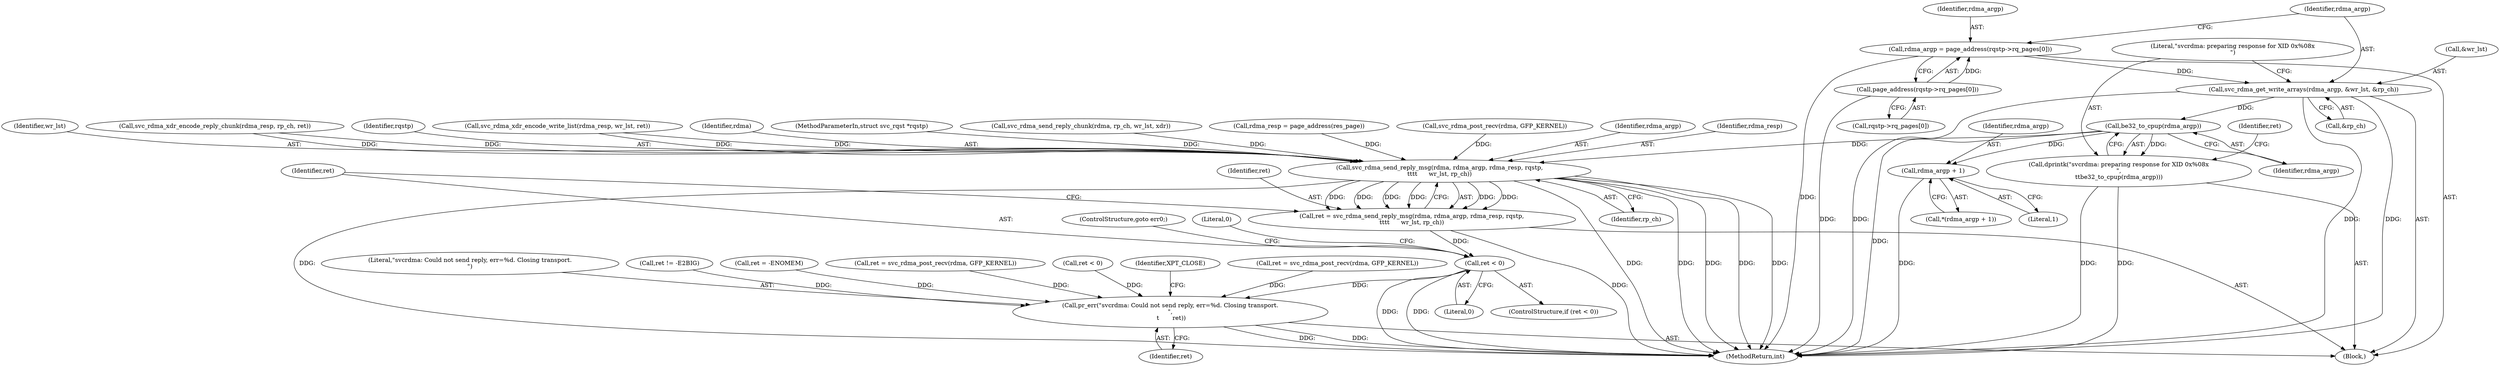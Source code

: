 digraph "0_linux_c70422f760c120480fee4de6c38804c72aa26bc1_40@API" {
"1000135" [label="(Call,svc_rdma_get_write_arrays(rdma_argp, &wr_lst, &rp_ch))"];
"1000127" [label="(Call,rdma_argp = page_address(rqstp->rq_pages[0]))"];
"1000129" [label="(Call,page_address(rqstp->rq_pages[0]))"];
"1000143" [label="(Call,be32_to_cpup(rdma_argp))"];
"1000141" [label="(Call,dprintk(\"svcrdma: preparing response for XID 0x%08x\n\",\n\t\tbe32_to_cpup(rdma_argp)))"];
"1000175" [label="(Call,rdma_argp + 1)"];
"1000254" [label="(Call,svc_rdma_send_reply_msg(rdma, rdma_argp, rdma_resp, rqstp,\n\t\t\t\t      wr_lst, rp_ch))"];
"1000252" [label="(Call,ret = svc_rdma_send_reply_msg(rdma, rdma_argp, rdma_resp, rqstp,\n\t\t\t\t      wr_lst, rp_ch))"];
"1000262" [label="(Call,ret < 0)"];
"1000300" [label="(Call,pr_err(\"svcrdma: Could not send reply, err=%d. Closing transport.\n\",\n \t       ret))"];
"1000128" [label="(Identifier,rdma_argp)"];
"1000135" [label="(Call,svc_rdma_get_write_arrays(rdma_argp, &wr_lst, &rp_ch))"];
"1000142" [label="(Literal,\"svcrdma: preparing response for XID 0x%08x\n\")"];
"1000260" [label="(Identifier,rp_ch)"];
"1000246" [label="(Call,svc_rdma_post_recv(rdma, GFP_KERNEL))"];
"1000254" [label="(Call,svc_rdma_send_reply_msg(rdma, rdma_argp, rdma_resp, rqstp,\n\t\t\t\t      wr_lst, rp_ch))"];
"1000261" [label="(ControlStructure,if (ret < 0))"];
"1000175" [label="(Call,rdma_argp + 1)"];
"1000176" [label="(Identifier,rdma_argp)"];
"1000275" [label="(Call,ret = svc_rdma_post_recv(rdma, GFP_KERNEL))"];
"1000256" [label="(Identifier,rdma_argp)"];
"1000253" [label="(Identifier,ret)"];
"1000302" [label="(Identifier,ret)"];
"1000301" [label="(Literal,\"svcrdma: Could not send reply, err=%d. Closing transport.\n\")"];
"1000139" [label="(Call,&rp_ch)"];
"1000174" [label="(Call,*(rdma_argp + 1))"];
"1000270" [label="(Call,ret != -E2BIG)"];
"1000257" [label="(Identifier,rdma_resp)"];
"1000259" [label="(Identifier,wr_lst)"];
"1000252" [label="(Call,ret = svc_rdma_send_reply_msg(rdma, rdma_argp, rdma_resp, rqstp,\n\t\t\t\t      wr_lst, rp_ch))"];
"1000265" [label="(ControlStructure,goto err0;)"];
"1000145" [label="(Call,ret = -ENOMEM)"];
"1000262" [label="(Call,ret < 0)"];
"1000240" [label="(Call,svc_rdma_xdr_encode_reply_chunk(rdma_resp, rp_ch, ret))"];
"1000267" [label="(Literal,0)"];
"1000244" [label="(Call,ret = svc_rdma_post_recv(rdma, GFP_KERNEL))"];
"1000177" [label="(Literal,1)"];
"1000144" [label="(Identifier,rdma_argp)"];
"1000143" [label="(Call,be32_to_cpup(rdma_argp))"];
"1000290" [label="(Call,ret < 0)"];
"1000137" [label="(Call,&wr_lst)"];
"1000264" [label="(Literal,0)"];
"1000258" [label="(Identifier,rqstp)"];
"1000127" [label="(Call,rdma_argp = page_address(rqstp->rq_pages[0]))"];
"1000221" [label="(Call,svc_rdma_xdr_encode_write_list(rdma_resp, wr_lst, ret))"];
"1000146" [label="(Identifier,ret)"];
"1000141" [label="(Call,dprintk(\"svcrdma: preparing response for XID 0x%08x\n\",\n\t\tbe32_to_cpup(rdma_argp)))"];
"1000255" [label="(Identifier,rdma)"];
"1000106" [label="(Block,)"];
"1000105" [label="(MethodParameterIn,struct svc_rqst *rqstp)"];
"1000230" [label="(Call,svc_rdma_send_reply_chunk(rdma, rp_ch, wr_lst, xdr))"];
"1000304" [label="(Identifier,XPT_CLOSE)"];
"1000263" [label="(Identifier,ret)"];
"1000136" [label="(Identifier,rdma_argp)"];
"1000130" [label="(Call,rqstp->rq_pages[0])"];
"1000129" [label="(Call,page_address(rqstp->rq_pages[0]))"];
"1000157" [label="(Call,rdma_resp = page_address(res_page))"];
"1000312" [label="(MethodReturn,int)"];
"1000300" [label="(Call,pr_err(\"svcrdma: Could not send reply, err=%d. Closing transport.\n\",\n \t       ret))"];
"1000135" -> "1000106"  [label="AST: "];
"1000135" -> "1000139"  [label="CFG: "];
"1000136" -> "1000135"  [label="AST: "];
"1000137" -> "1000135"  [label="AST: "];
"1000139" -> "1000135"  [label="AST: "];
"1000142" -> "1000135"  [label="CFG: "];
"1000135" -> "1000312"  [label="DDG: "];
"1000135" -> "1000312"  [label="DDG: "];
"1000135" -> "1000312"  [label="DDG: "];
"1000127" -> "1000135"  [label="DDG: "];
"1000135" -> "1000143"  [label="DDG: "];
"1000127" -> "1000106"  [label="AST: "];
"1000127" -> "1000129"  [label="CFG: "];
"1000128" -> "1000127"  [label="AST: "];
"1000129" -> "1000127"  [label="AST: "];
"1000136" -> "1000127"  [label="CFG: "];
"1000127" -> "1000312"  [label="DDG: "];
"1000129" -> "1000127"  [label="DDG: "];
"1000129" -> "1000130"  [label="CFG: "];
"1000130" -> "1000129"  [label="AST: "];
"1000129" -> "1000312"  [label="DDG: "];
"1000143" -> "1000141"  [label="AST: "];
"1000143" -> "1000144"  [label="CFG: "];
"1000144" -> "1000143"  [label="AST: "];
"1000141" -> "1000143"  [label="CFG: "];
"1000143" -> "1000312"  [label="DDG: "];
"1000143" -> "1000141"  [label="DDG: "];
"1000143" -> "1000175"  [label="DDG: "];
"1000143" -> "1000254"  [label="DDG: "];
"1000141" -> "1000106"  [label="AST: "];
"1000142" -> "1000141"  [label="AST: "];
"1000146" -> "1000141"  [label="CFG: "];
"1000141" -> "1000312"  [label="DDG: "];
"1000141" -> "1000312"  [label="DDG: "];
"1000175" -> "1000174"  [label="AST: "];
"1000175" -> "1000177"  [label="CFG: "];
"1000176" -> "1000175"  [label="AST: "];
"1000177" -> "1000175"  [label="AST: "];
"1000174" -> "1000175"  [label="CFG: "];
"1000175" -> "1000312"  [label="DDG: "];
"1000254" -> "1000252"  [label="AST: "];
"1000254" -> "1000260"  [label="CFG: "];
"1000255" -> "1000254"  [label="AST: "];
"1000256" -> "1000254"  [label="AST: "];
"1000257" -> "1000254"  [label="AST: "];
"1000258" -> "1000254"  [label="AST: "];
"1000259" -> "1000254"  [label="AST: "];
"1000260" -> "1000254"  [label="AST: "];
"1000252" -> "1000254"  [label="CFG: "];
"1000254" -> "1000312"  [label="DDG: "];
"1000254" -> "1000312"  [label="DDG: "];
"1000254" -> "1000312"  [label="DDG: "];
"1000254" -> "1000312"  [label="DDG: "];
"1000254" -> "1000312"  [label="DDG: "];
"1000254" -> "1000312"  [label="DDG: "];
"1000254" -> "1000252"  [label="DDG: "];
"1000254" -> "1000252"  [label="DDG: "];
"1000254" -> "1000252"  [label="DDG: "];
"1000254" -> "1000252"  [label="DDG: "];
"1000254" -> "1000252"  [label="DDG: "];
"1000254" -> "1000252"  [label="DDG: "];
"1000246" -> "1000254"  [label="DDG: "];
"1000221" -> "1000254"  [label="DDG: "];
"1000221" -> "1000254"  [label="DDG: "];
"1000240" -> "1000254"  [label="DDG: "];
"1000240" -> "1000254"  [label="DDG: "];
"1000157" -> "1000254"  [label="DDG: "];
"1000105" -> "1000254"  [label="DDG: "];
"1000230" -> "1000254"  [label="DDG: "];
"1000252" -> "1000106"  [label="AST: "];
"1000253" -> "1000252"  [label="AST: "];
"1000263" -> "1000252"  [label="CFG: "];
"1000252" -> "1000312"  [label="DDG: "];
"1000252" -> "1000262"  [label="DDG: "];
"1000262" -> "1000261"  [label="AST: "];
"1000262" -> "1000264"  [label="CFG: "];
"1000263" -> "1000262"  [label="AST: "];
"1000264" -> "1000262"  [label="AST: "];
"1000265" -> "1000262"  [label="CFG: "];
"1000267" -> "1000262"  [label="CFG: "];
"1000262" -> "1000312"  [label="DDG: "];
"1000262" -> "1000312"  [label="DDG: "];
"1000262" -> "1000300"  [label="DDG: "];
"1000300" -> "1000106"  [label="AST: "];
"1000300" -> "1000302"  [label="CFG: "];
"1000301" -> "1000300"  [label="AST: "];
"1000302" -> "1000300"  [label="AST: "];
"1000304" -> "1000300"  [label="CFG: "];
"1000300" -> "1000312"  [label="DDG: "];
"1000300" -> "1000312"  [label="DDG: "];
"1000290" -> "1000300"  [label="DDG: "];
"1000275" -> "1000300"  [label="DDG: "];
"1000244" -> "1000300"  [label="DDG: "];
"1000145" -> "1000300"  [label="DDG: "];
"1000270" -> "1000300"  [label="DDG: "];
}
